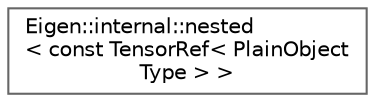digraph "类继承关系图"
{
 // LATEX_PDF_SIZE
  bgcolor="transparent";
  edge [fontname=Helvetica,fontsize=10,labelfontname=Helvetica,labelfontsize=10];
  node [fontname=Helvetica,fontsize=10,shape=box,height=0.2,width=0.4];
  rankdir="LR";
  Node0 [id="Node000000",label="Eigen::internal::nested\l\< const TensorRef\< PlainObject\lType \> \>",height=0.2,width=0.4,color="grey40", fillcolor="white", style="filled",URL="$struct_eigen_1_1internal_1_1nested_3_01const_01_tensor_ref_3_01_plain_object_type_01_4_01_4.html",tooltip=" "];
}
